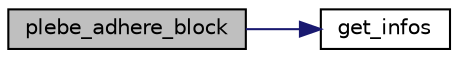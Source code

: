 digraph "plebe_adhere_block"
{
 // LATEX_PDF_SIZE
  edge [fontname="Helvetica",fontsize="10",labelfontname="Helvetica",labelfontsize="10"];
  node [fontname="Helvetica",fontsize="10",shape=record];
  rankdir="LR";
  Node1 [label="plebe_adhere_block",height=0.2,width=0.4,color="black", fillcolor="grey75", style="filled", fontcolor="black",tooltip="Adhere a block, write it locally."];
  Node1 -> Node2 [color="midnightblue",fontsize="10",style="solid",fontname="Helvetica"];
  Node2 [label="get_infos",height=0.2,width=0.4,color="black", fillcolor="white", style="filled",URL="$client_8h.html#a480459f3451fa57a66df548ca0b408e3",tooltip=" "];
}
